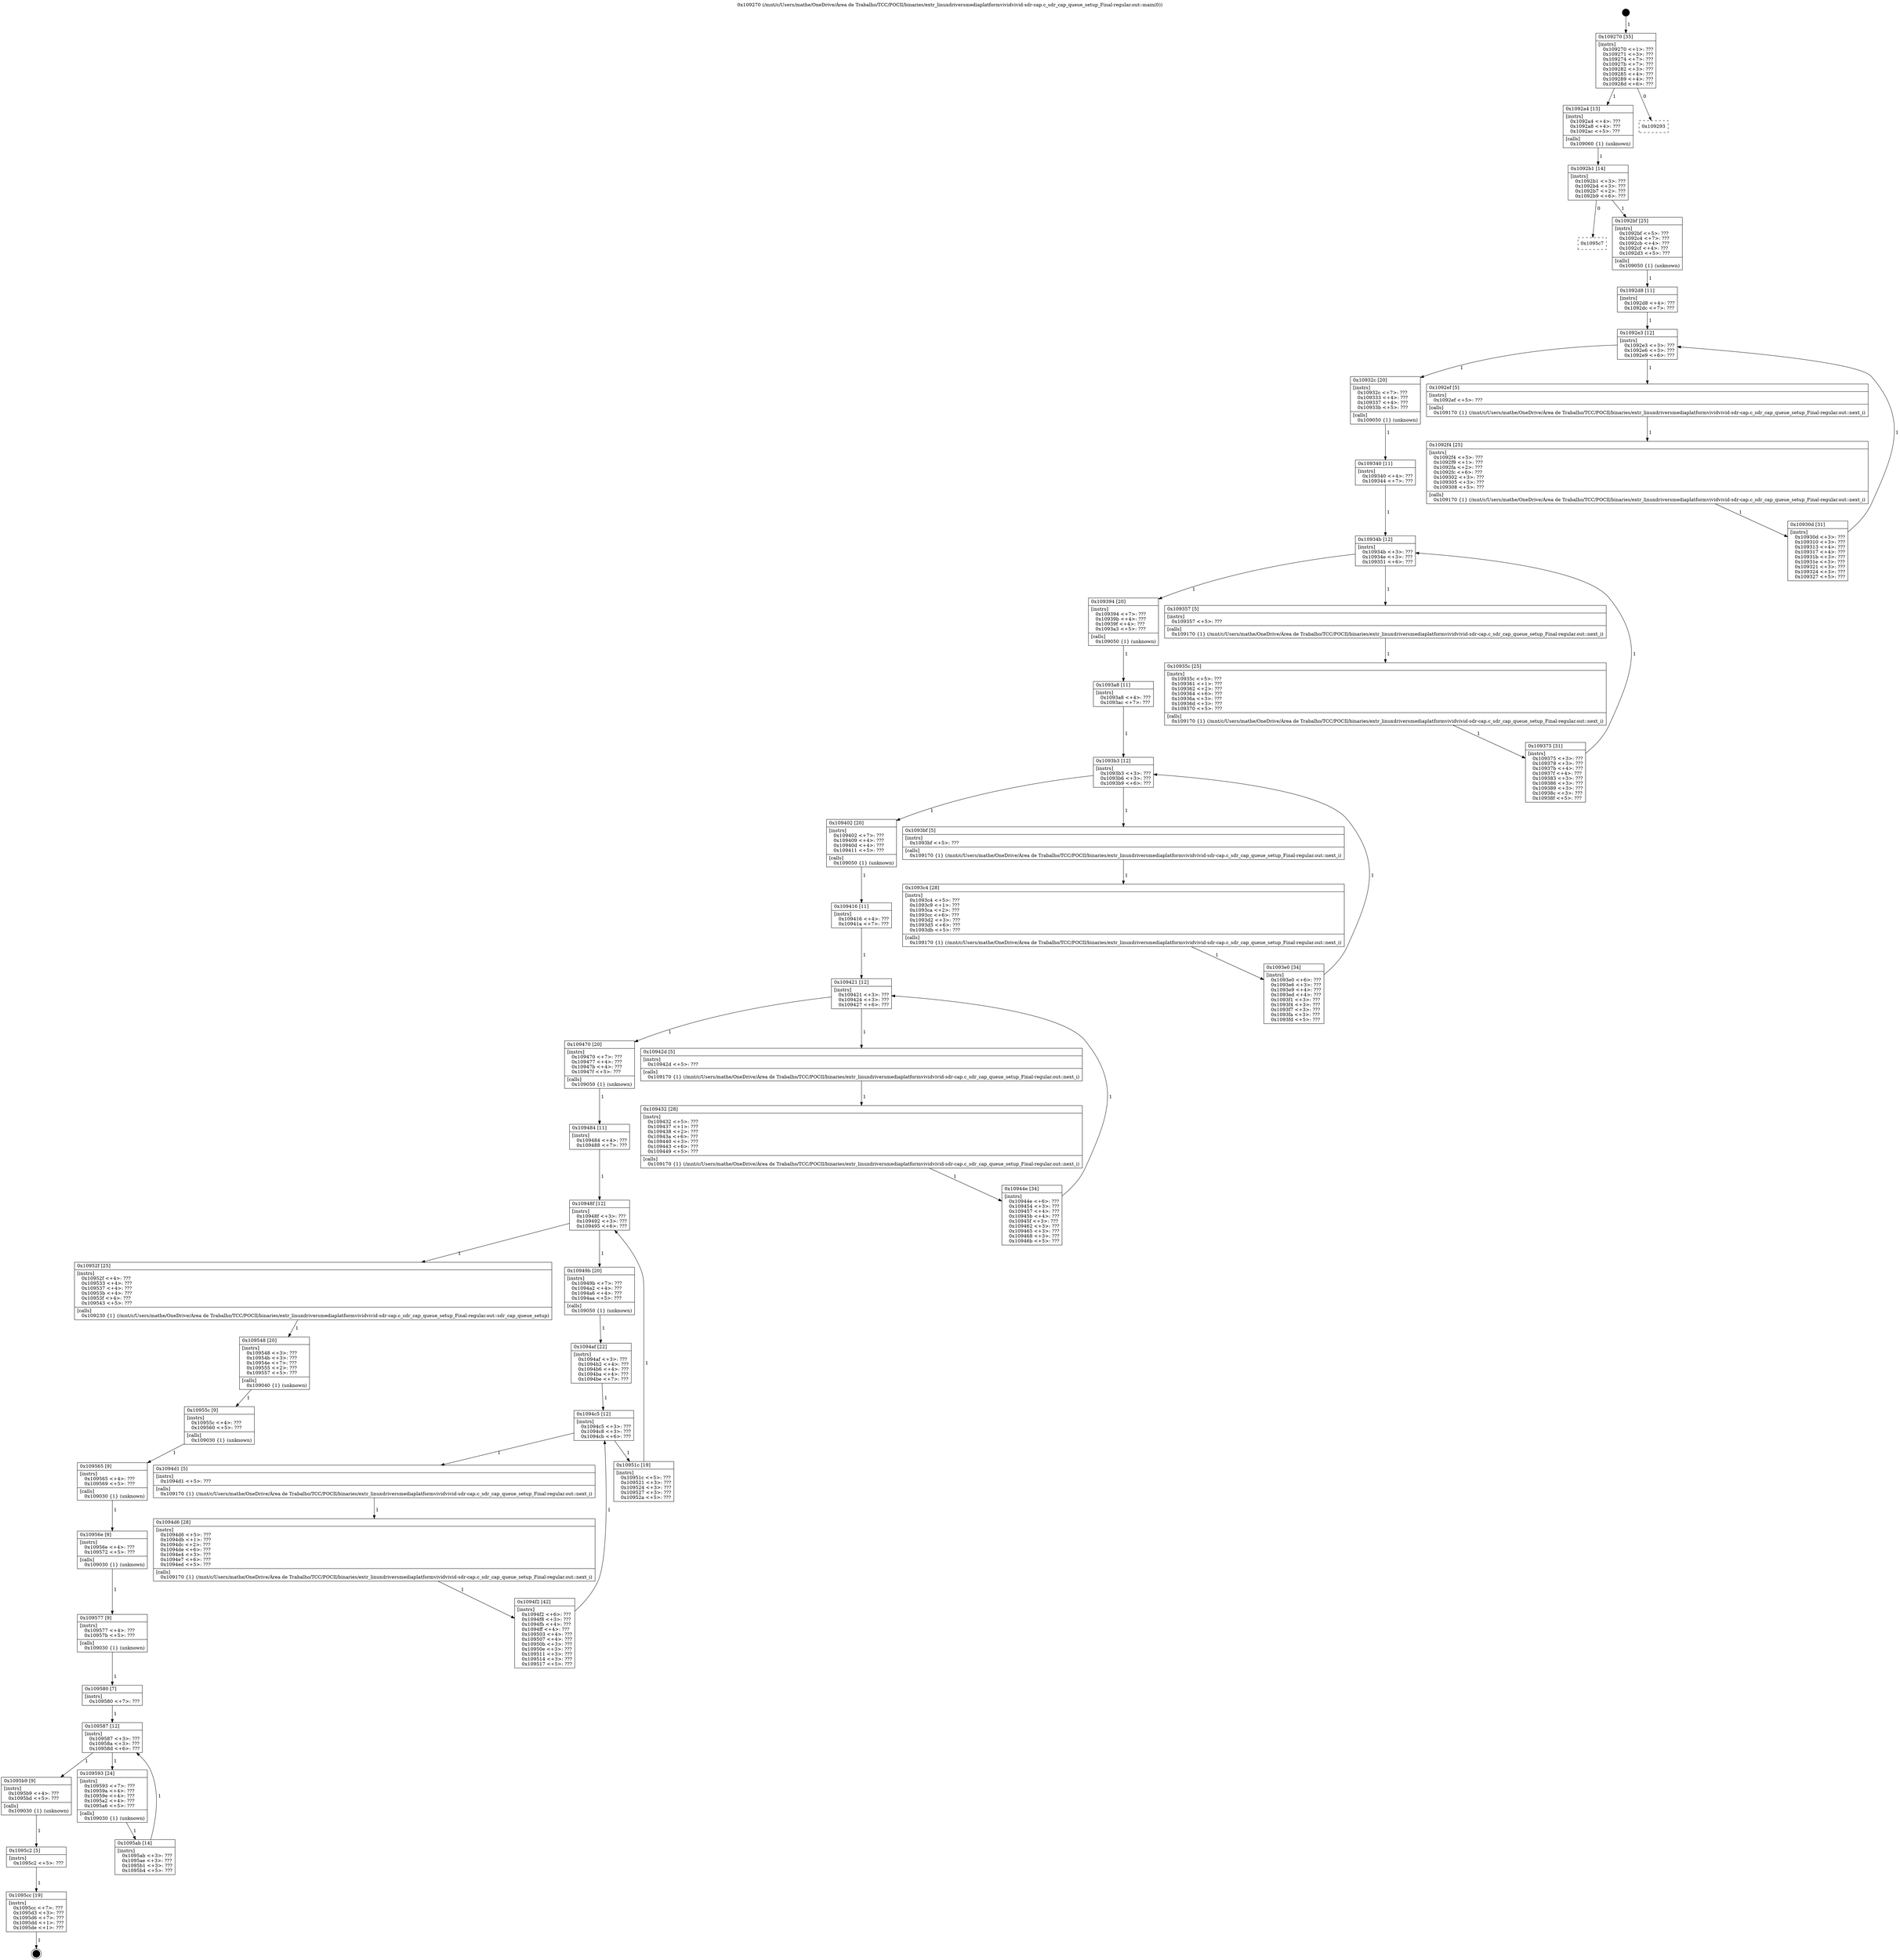 digraph "0x109270" {
  label = "0x109270 (/mnt/c/Users/mathe/OneDrive/Área de Trabalho/TCC/POCII/binaries/extr_linuxdriversmediaplatformvividvivid-sdr-cap.c_sdr_cap_queue_setup_Final-regular.out::main(0))"
  labelloc = "t"
  node[shape=record]

  Entry [label="",width=0.3,height=0.3,shape=circle,fillcolor=black,style=filled]
  "0x109270" [label="{
     0x109270 [35]\l
     | [instrs]\l
     &nbsp;&nbsp;0x109270 \<+1\>: ???\l
     &nbsp;&nbsp;0x109271 \<+3\>: ???\l
     &nbsp;&nbsp;0x109274 \<+7\>: ???\l
     &nbsp;&nbsp;0x10927b \<+7\>: ???\l
     &nbsp;&nbsp;0x109282 \<+3\>: ???\l
     &nbsp;&nbsp;0x109285 \<+4\>: ???\l
     &nbsp;&nbsp;0x109289 \<+4\>: ???\l
     &nbsp;&nbsp;0x10928d \<+6\>: ???\l
  }"]
  "0x1092a4" [label="{
     0x1092a4 [13]\l
     | [instrs]\l
     &nbsp;&nbsp;0x1092a4 \<+4\>: ???\l
     &nbsp;&nbsp;0x1092a8 \<+4\>: ???\l
     &nbsp;&nbsp;0x1092ac \<+5\>: ???\l
     | [calls]\l
     &nbsp;&nbsp;0x109060 \{1\} (unknown)\l
  }"]
  "0x109293" [label="{
     0x109293\l
  }", style=dashed]
  "0x1092b1" [label="{
     0x1092b1 [14]\l
     | [instrs]\l
     &nbsp;&nbsp;0x1092b1 \<+3\>: ???\l
     &nbsp;&nbsp;0x1092b4 \<+3\>: ???\l
     &nbsp;&nbsp;0x1092b7 \<+2\>: ???\l
     &nbsp;&nbsp;0x1092b9 \<+6\>: ???\l
  }"]
  "0x1095c7" [label="{
     0x1095c7\l
  }", style=dashed]
  "0x1092bf" [label="{
     0x1092bf [25]\l
     | [instrs]\l
     &nbsp;&nbsp;0x1092bf \<+5\>: ???\l
     &nbsp;&nbsp;0x1092c4 \<+7\>: ???\l
     &nbsp;&nbsp;0x1092cb \<+4\>: ???\l
     &nbsp;&nbsp;0x1092cf \<+4\>: ???\l
     &nbsp;&nbsp;0x1092d3 \<+5\>: ???\l
     | [calls]\l
     &nbsp;&nbsp;0x109050 \{1\} (unknown)\l
  }"]
  Exit [label="",width=0.3,height=0.3,shape=circle,fillcolor=black,style=filled,peripheries=2]
  "0x1092e3" [label="{
     0x1092e3 [12]\l
     | [instrs]\l
     &nbsp;&nbsp;0x1092e3 \<+3\>: ???\l
     &nbsp;&nbsp;0x1092e6 \<+3\>: ???\l
     &nbsp;&nbsp;0x1092e9 \<+6\>: ???\l
  }"]
  "0x10932c" [label="{
     0x10932c [20]\l
     | [instrs]\l
     &nbsp;&nbsp;0x10932c \<+7\>: ???\l
     &nbsp;&nbsp;0x109333 \<+4\>: ???\l
     &nbsp;&nbsp;0x109337 \<+4\>: ???\l
     &nbsp;&nbsp;0x10933b \<+5\>: ???\l
     | [calls]\l
     &nbsp;&nbsp;0x109050 \{1\} (unknown)\l
  }"]
  "0x1092ef" [label="{
     0x1092ef [5]\l
     | [instrs]\l
     &nbsp;&nbsp;0x1092ef \<+5\>: ???\l
     | [calls]\l
     &nbsp;&nbsp;0x109170 \{1\} (/mnt/c/Users/mathe/OneDrive/Área de Trabalho/TCC/POCII/binaries/extr_linuxdriversmediaplatformvividvivid-sdr-cap.c_sdr_cap_queue_setup_Final-regular.out::next_i)\l
  }"]
  "0x1092f4" [label="{
     0x1092f4 [25]\l
     | [instrs]\l
     &nbsp;&nbsp;0x1092f4 \<+5\>: ???\l
     &nbsp;&nbsp;0x1092f9 \<+1\>: ???\l
     &nbsp;&nbsp;0x1092fa \<+2\>: ???\l
     &nbsp;&nbsp;0x1092fc \<+6\>: ???\l
     &nbsp;&nbsp;0x109302 \<+3\>: ???\l
     &nbsp;&nbsp;0x109305 \<+3\>: ???\l
     &nbsp;&nbsp;0x109308 \<+5\>: ???\l
     | [calls]\l
     &nbsp;&nbsp;0x109170 \{1\} (/mnt/c/Users/mathe/OneDrive/Área de Trabalho/TCC/POCII/binaries/extr_linuxdriversmediaplatformvividvivid-sdr-cap.c_sdr_cap_queue_setup_Final-regular.out::next_i)\l
  }"]
  "0x10930d" [label="{
     0x10930d [31]\l
     | [instrs]\l
     &nbsp;&nbsp;0x10930d \<+3\>: ???\l
     &nbsp;&nbsp;0x109310 \<+3\>: ???\l
     &nbsp;&nbsp;0x109313 \<+4\>: ???\l
     &nbsp;&nbsp;0x109317 \<+4\>: ???\l
     &nbsp;&nbsp;0x10931b \<+3\>: ???\l
     &nbsp;&nbsp;0x10931e \<+3\>: ???\l
     &nbsp;&nbsp;0x109321 \<+3\>: ???\l
     &nbsp;&nbsp;0x109324 \<+3\>: ???\l
     &nbsp;&nbsp;0x109327 \<+5\>: ???\l
  }"]
  "0x1092d8" [label="{
     0x1092d8 [11]\l
     | [instrs]\l
     &nbsp;&nbsp;0x1092d8 \<+4\>: ???\l
     &nbsp;&nbsp;0x1092dc \<+7\>: ???\l
  }"]
  "0x10934b" [label="{
     0x10934b [12]\l
     | [instrs]\l
     &nbsp;&nbsp;0x10934b \<+3\>: ???\l
     &nbsp;&nbsp;0x10934e \<+3\>: ???\l
     &nbsp;&nbsp;0x109351 \<+6\>: ???\l
  }"]
  "0x109394" [label="{
     0x109394 [20]\l
     | [instrs]\l
     &nbsp;&nbsp;0x109394 \<+7\>: ???\l
     &nbsp;&nbsp;0x10939b \<+4\>: ???\l
     &nbsp;&nbsp;0x10939f \<+4\>: ???\l
     &nbsp;&nbsp;0x1093a3 \<+5\>: ???\l
     | [calls]\l
     &nbsp;&nbsp;0x109050 \{1\} (unknown)\l
  }"]
  "0x109357" [label="{
     0x109357 [5]\l
     | [instrs]\l
     &nbsp;&nbsp;0x109357 \<+5\>: ???\l
     | [calls]\l
     &nbsp;&nbsp;0x109170 \{1\} (/mnt/c/Users/mathe/OneDrive/Área de Trabalho/TCC/POCII/binaries/extr_linuxdriversmediaplatformvividvivid-sdr-cap.c_sdr_cap_queue_setup_Final-regular.out::next_i)\l
  }"]
  "0x10935c" [label="{
     0x10935c [25]\l
     | [instrs]\l
     &nbsp;&nbsp;0x10935c \<+5\>: ???\l
     &nbsp;&nbsp;0x109361 \<+1\>: ???\l
     &nbsp;&nbsp;0x109362 \<+2\>: ???\l
     &nbsp;&nbsp;0x109364 \<+6\>: ???\l
     &nbsp;&nbsp;0x10936a \<+3\>: ???\l
     &nbsp;&nbsp;0x10936d \<+3\>: ???\l
     &nbsp;&nbsp;0x109370 \<+5\>: ???\l
     | [calls]\l
     &nbsp;&nbsp;0x109170 \{1\} (/mnt/c/Users/mathe/OneDrive/Área de Trabalho/TCC/POCII/binaries/extr_linuxdriversmediaplatformvividvivid-sdr-cap.c_sdr_cap_queue_setup_Final-regular.out::next_i)\l
  }"]
  "0x109375" [label="{
     0x109375 [31]\l
     | [instrs]\l
     &nbsp;&nbsp;0x109375 \<+3\>: ???\l
     &nbsp;&nbsp;0x109378 \<+3\>: ???\l
     &nbsp;&nbsp;0x10937b \<+4\>: ???\l
     &nbsp;&nbsp;0x10937f \<+4\>: ???\l
     &nbsp;&nbsp;0x109383 \<+3\>: ???\l
     &nbsp;&nbsp;0x109386 \<+3\>: ???\l
     &nbsp;&nbsp;0x109389 \<+3\>: ???\l
     &nbsp;&nbsp;0x10938c \<+3\>: ???\l
     &nbsp;&nbsp;0x10938f \<+5\>: ???\l
  }"]
  "0x109340" [label="{
     0x109340 [11]\l
     | [instrs]\l
     &nbsp;&nbsp;0x109340 \<+4\>: ???\l
     &nbsp;&nbsp;0x109344 \<+7\>: ???\l
  }"]
  "0x1093b3" [label="{
     0x1093b3 [12]\l
     | [instrs]\l
     &nbsp;&nbsp;0x1093b3 \<+3\>: ???\l
     &nbsp;&nbsp;0x1093b6 \<+3\>: ???\l
     &nbsp;&nbsp;0x1093b9 \<+6\>: ???\l
  }"]
  "0x109402" [label="{
     0x109402 [20]\l
     | [instrs]\l
     &nbsp;&nbsp;0x109402 \<+7\>: ???\l
     &nbsp;&nbsp;0x109409 \<+4\>: ???\l
     &nbsp;&nbsp;0x10940d \<+4\>: ???\l
     &nbsp;&nbsp;0x109411 \<+5\>: ???\l
     | [calls]\l
     &nbsp;&nbsp;0x109050 \{1\} (unknown)\l
  }"]
  "0x1093bf" [label="{
     0x1093bf [5]\l
     | [instrs]\l
     &nbsp;&nbsp;0x1093bf \<+5\>: ???\l
     | [calls]\l
     &nbsp;&nbsp;0x109170 \{1\} (/mnt/c/Users/mathe/OneDrive/Área de Trabalho/TCC/POCII/binaries/extr_linuxdriversmediaplatformvividvivid-sdr-cap.c_sdr_cap_queue_setup_Final-regular.out::next_i)\l
  }"]
  "0x1093c4" [label="{
     0x1093c4 [28]\l
     | [instrs]\l
     &nbsp;&nbsp;0x1093c4 \<+5\>: ???\l
     &nbsp;&nbsp;0x1093c9 \<+1\>: ???\l
     &nbsp;&nbsp;0x1093ca \<+2\>: ???\l
     &nbsp;&nbsp;0x1093cc \<+6\>: ???\l
     &nbsp;&nbsp;0x1093d2 \<+3\>: ???\l
     &nbsp;&nbsp;0x1093d5 \<+6\>: ???\l
     &nbsp;&nbsp;0x1093db \<+5\>: ???\l
     | [calls]\l
     &nbsp;&nbsp;0x109170 \{1\} (/mnt/c/Users/mathe/OneDrive/Área de Trabalho/TCC/POCII/binaries/extr_linuxdriversmediaplatformvividvivid-sdr-cap.c_sdr_cap_queue_setup_Final-regular.out::next_i)\l
  }"]
  "0x1093e0" [label="{
     0x1093e0 [34]\l
     | [instrs]\l
     &nbsp;&nbsp;0x1093e0 \<+6\>: ???\l
     &nbsp;&nbsp;0x1093e6 \<+3\>: ???\l
     &nbsp;&nbsp;0x1093e9 \<+4\>: ???\l
     &nbsp;&nbsp;0x1093ed \<+4\>: ???\l
     &nbsp;&nbsp;0x1093f1 \<+3\>: ???\l
     &nbsp;&nbsp;0x1093f4 \<+3\>: ???\l
     &nbsp;&nbsp;0x1093f7 \<+3\>: ???\l
     &nbsp;&nbsp;0x1093fa \<+3\>: ???\l
     &nbsp;&nbsp;0x1093fd \<+5\>: ???\l
  }"]
  "0x1093a8" [label="{
     0x1093a8 [11]\l
     | [instrs]\l
     &nbsp;&nbsp;0x1093a8 \<+4\>: ???\l
     &nbsp;&nbsp;0x1093ac \<+7\>: ???\l
  }"]
  "0x109421" [label="{
     0x109421 [12]\l
     | [instrs]\l
     &nbsp;&nbsp;0x109421 \<+3\>: ???\l
     &nbsp;&nbsp;0x109424 \<+3\>: ???\l
     &nbsp;&nbsp;0x109427 \<+6\>: ???\l
  }"]
  "0x109470" [label="{
     0x109470 [20]\l
     | [instrs]\l
     &nbsp;&nbsp;0x109470 \<+7\>: ???\l
     &nbsp;&nbsp;0x109477 \<+4\>: ???\l
     &nbsp;&nbsp;0x10947b \<+4\>: ???\l
     &nbsp;&nbsp;0x10947f \<+5\>: ???\l
     | [calls]\l
     &nbsp;&nbsp;0x109050 \{1\} (unknown)\l
  }"]
  "0x10942d" [label="{
     0x10942d [5]\l
     | [instrs]\l
     &nbsp;&nbsp;0x10942d \<+5\>: ???\l
     | [calls]\l
     &nbsp;&nbsp;0x109170 \{1\} (/mnt/c/Users/mathe/OneDrive/Área de Trabalho/TCC/POCII/binaries/extr_linuxdriversmediaplatformvividvivid-sdr-cap.c_sdr_cap_queue_setup_Final-regular.out::next_i)\l
  }"]
  "0x109432" [label="{
     0x109432 [28]\l
     | [instrs]\l
     &nbsp;&nbsp;0x109432 \<+5\>: ???\l
     &nbsp;&nbsp;0x109437 \<+1\>: ???\l
     &nbsp;&nbsp;0x109438 \<+2\>: ???\l
     &nbsp;&nbsp;0x10943a \<+6\>: ???\l
     &nbsp;&nbsp;0x109440 \<+3\>: ???\l
     &nbsp;&nbsp;0x109443 \<+6\>: ???\l
     &nbsp;&nbsp;0x109449 \<+5\>: ???\l
     | [calls]\l
     &nbsp;&nbsp;0x109170 \{1\} (/mnt/c/Users/mathe/OneDrive/Área de Trabalho/TCC/POCII/binaries/extr_linuxdriversmediaplatformvividvivid-sdr-cap.c_sdr_cap_queue_setup_Final-regular.out::next_i)\l
  }"]
  "0x10944e" [label="{
     0x10944e [34]\l
     | [instrs]\l
     &nbsp;&nbsp;0x10944e \<+6\>: ???\l
     &nbsp;&nbsp;0x109454 \<+3\>: ???\l
     &nbsp;&nbsp;0x109457 \<+4\>: ???\l
     &nbsp;&nbsp;0x10945b \<+4\>: ???\l
     &nbsp;&nbsp;0x10945f \<+3\>: ???\l
     &nbsp;&nbsp;0x109462 \<+3\>: ???\l
     &nbsp;&nbsp;0x109465 \<+3\>: ???\l
     &nbsp;&nbsp;0x109468 \<+3\>: ???\l
     &nbsp;&nbsp;0x10946b \<+5\>: ???\l
  }"]
  "0x109416" [label="{
     0x109416 [11]\l
     | [instrs]\l
     &nbsp;&nbsp;0x109416 \<+4\>: ???\l
     &nbsp;&nbsp;0x10941a \<+7\>: ???\l
  }"]
  "0x10948f" [label="{
     0x10948f [12]\l
     | [instrs]\l
     &nbsp;&nbsp;0x10948f \<+3\>: ???\l
     &nbsp;&nbsp;0x109492 \<+3\>: ???\l
     &nbsp;&nbsp;0x109495 \<+6\>: ???\l
  }"]
  "0x10952f" [label="{
     0x10952f [25]\l
     | [instrs]\l
     &nbsp;&nbsp;0x10952f \<+4\>: ???\l
     &nbsp;&nbsp;0x109533 \<+4\>: ???\l
     &nbsp;&nbsp;0x109537 \<+4\>: ???\l
     &nbsp;&nbsp;0x10953b \<+4\>: ???\l
     &nbsp;&nbsp;0x10953f \<+4\>: ???\l
     &nbsp;&nbsp;0x109543 \<+5\>: ???\l
     | [calls]\l
     &nbsp;&nbsp;0x109230 \{1\} (/mnt/c/Users/mathe/OneDrive/Área de Trabalho/TCC/POCII/binaries/extr_linuxdriversmediaplatformvividvivid-sdr-cap.c_sdr_cap_queue_setup_Final-regular.out::sdr_cap_queue_setup)\l
  }"]
  "0x10949b" [label="{
     0x10949b [20]\l
     | [instrs]\l
     &nbsp;&nbsp;0x10949b \<+7\>: ???\l
     &nbsp;&nbsp;0x1094a2 \<+4\>: ???\l
     &nbsp;&nbsp;0x1094a6 \<+4\>: ???\l
     &nbsp;&nbsp;0x1094aa \<+5\>: ???\l
     | [calls]\l
     &nbsp;&nbsp;0x109050 \{1\} (unknown)\l
  }"]
  "0x1094c5" [label="{
     0x1094c5 [12]\l
     | [instrs]\l
     &nbsp;&nbsp;0x1094c5 \<+3\>: ???\l
     &nbsp;&nbsp;0x1094c8 \<+3\>: ???\l
     &nbsp;&nbsp;0x1094cb \<+6\>: ???\l
  }"]
  "0x10951c" [label="{
     0x10951c [19]\l
     | [instrs]\l
     &nbsp;&nbsp;0x10951c \<+5\>: ???\l
     &nbsp;&nbsp;0x109521 \<+3\>: ???\l
     &nbsp;&nbsp;0x109524 \<+3\>: ???\l
     &nbsp;&nbsp;0x109527 \<+3\>: ???\l
     &nbsp;&nbsp;0x10952a \<+5\>: ???\l
  }"]
  "0x1094d1" [label="{
     0x1094d1 [5]\l
     | [instrs]\l
     &nbsp;&nbsp;0x1094d1 \<+5\>: ???\l
     | [calls]\l
     &nbsp;&nbsp;0x109170 \{1\} (/mnt/c/Users/mathe/OneDrive/Área de Trabalho/TCC/POCII/binaries/extr_linuxdriversmediaplatformvividvivid-sdr-cap.c_sdr_cap_queue_setup_Final-regular.out::next_i)\l
  }"]
  "0x1094d6" [label="{
     0x1094d6 [28]\l
     | [instrs]\l
     &nbsp;&nbsp;0x1094d6 \<+5\>: ???\l
     &nbsp;&nbsp;0x1094db \<+1\>: ???\l
     &nbsp;&nbsp;0x1094dc \<+2\>: ???\l
     &nbsp;&nbsp;0x1094de \<+6\>: ???\l
     &nbsp;&nbsp;0x1094e4 \<+3\>: ???\l
     &nbsp;&nbsp;0x1094e7 \<+6\>: ???\l
     &nbsp;&nbsp;0x1094ed \<+5\>: ???\l
     | [calls]\l
     &nbsp;&nbsp;0x109170 \{1\} (/mnt/c/Users/mathe/OneDrive/Área de Trabalho/TCC/POCII/binaries/extr_linuxdriversmediaplatformvividvivid-sdr-cap.c_sdr_cap_queue_setup_Final-regular.out::next_i)\l
  }"]
  "0x1094f2" [label="{
     0x1094f2 [42]\l
     | [instrs]\l
     &nbsp;&nbsp;0x1094f2 \<+6\>: ???\l
     &nbsp;&nbsp;0x1094f8 \<+3\>: ???\l
     &nbsp;&nbsp;0x1094fb \<+4\>: ???\l
     &nbsp;&nbsp;0x1094ff \<+4\>: ???\l
     &nbsp;&nbsp;0x109503 \<+4\>: ???\l
     &nbsp;&nbsp;0x109507 \<+4\>: ???\l
     &nbsp;&nbsp;0x10950b \<+3\>: ???\l
     &nbsp;&nbsp;0x10950e \<+3\>: ???\l
     &nbsp;&nbsp;0x109511 \<+3\>: ???\l
     &nbsp;&nbsp;0x109514 \<+3\>: ???\l
     &nbsp;&nbsp;0x109517 \<+5\>: ???\l
  }"]
  "0x1094af" [label="{
     0x1094af [22]\l
     | [instrs]\l
     &nbsp;&nbsp;0x1094af \<+3\>: ???\l
     &nbsp;&nbsp;0x1094b2 \<+4\>: ???\l
     &nbsp;&nbsp;0x1094b6 \<+4\>: ???\l
     &nbsp;&nbsp;0x1094ba \<+4\>: ???\l
     &nbsp;&nbsp;0x1094be \<+7\>: ???\l
  }"]
  "0x1095cc" [label="{
     0x1095cc [19]\l
     | [instrs]\l
     &nbsp;&nbsp;0x1095cc \<+7\>: ???\l
     &nbsp;&nbsp;0x1095d3 \<+3\>: ???\l
     &nbsp;&nbsp;0x1095d6 \<+7\>: ???\l
     &nbsp;&nbsp;0x1095dd \<+1\>: ???\l
     &nbsp;&nbsp;0x1095de \<+1\>: ???\l
  }"]
  "0x109484" [label="{
     0x109484 [11]\l
     | [instrs]\l
     &nbsp;&nbsp;0x109484 \<+4\>: ???\l
     &nbsp;&nbsp;0x109488 \<+7\>: ???\l
  }"]
  "0x109548" [label="{
     0x109548 [20]\l
     | [instrs]\l
     &nbsp;&nbsp;0x109548 \<+3\>: ???\l
     &nbsp;&nbsp;0x10954b \<+3\>: ???\l
     &nbsp;&nbsp;0x10954e \<+7\>: ???\l
     &nbsp;&nbsp;0x109555 \<+2\>: ???\l
     &nbsp;&nbsp;0x109557 \<+5\>: ???\l
     | [calls]\l
     &nbsp;&nbsp;0x109040 \{1\} (unknown)\l
  }"]
  "0x10955c" [label="{
     0x10955c [9]\l
     | [instrs]\l
     &nbsp;&nbsp;0x10955c \<+4\>: ???\l
     &nbsp;&nbsp;0x109560 \<+5\>: ???\l
     | [calls]\l
     &nbsp;&nbsp;0x109030 \{1\} (unknown)\l
  }"]
  "0x109565" [label="{
     0x109565 [9]\l
     | [instrs]\l
     &nbsp;&nbsp;0x109565 \<+4\>: ???\l
     &nbsp;&nbsp;0x109569 \<+5\>: ???\l
     | [calls]\l
     &nbsp;&nbsp;0x109030 \{1\} (unknown)\l
  }"]
  "0x10956e" [label="{
     0x10956e [9]\l
     | [instrs]\l
     &nbsp;&nbsp;0x10956e \<+4\>: ???\l
     &nbsp;&nbsp;0x109572 \<+5\>: ???\l
     | [calls]\l
     &nbsp;&nbsp;0x109030 \{1\} (unknown)\l
  }"]
  "0x109577" [label="{
     0x109577 [9]\l
     | [instrs]\l
     &nbsp;&nbsp;0x109577 \<+4\>: ???\l
     &nbsp;&nbsp;0x10957b \<+5\>: ???\l
     | [calls]\l
     &nbsp;&nbsp;0x109030 \{1\} (unknown)\l
  }"]
  "0x109587" [label="{
     0x109587 [12]\l
     | [instrs]\l
     &nbsp;&nbsp;0x109587 \<+3\>: ???\l
     &nbsp;&nbsp;0x10958a \<+3\>: ???\l
     &nbsp;&nbsp;0x10958d \<+6\>: ???\l
  }"]
  "0x1095b9" [label="{
     0x1095b9 [9]\l
     | [instrs]\l
     &nbsp;&nbsp;0x1095b9 \<+4\>: ???\l
     &nbsp;&nbsp;0x1095bd \<+5\>: ???\l
     | [calls]\l
     &nbsp;&nbsp;0x109030 \{1\} (unknown)\l
  }"]
  "0x109593" [label="{
     0x109593 [24]\l
     | [instrs]\l
     &nbsp;&nbsp;0x109593 \<+7\>: ???\l
     &nbsp;&nbsp;0x10959a \<+4\>: ???\l
     &nbsp;&nbsp;0x10959e \<+4\>: ???\l
     &nbsp;&nbsp;0x1095a2 \<+4\>: ???\l
     &nbsp;&nbsp;0x1095a6 \<+5\>: ???\l
     | [calls]\l
     &nbsp;&nbsp;0x109030 \{1\} (unknown)\l
  }"]
  "0x1095ab" [label="{
     0x1095ab [14]\l
     | [instrs]\l
     &nbsp;&nbsp;0x1095ab \<+3\>: ???\l
     &nbsp;&nbsp;0x1095ae \<+3\>: ???\l
     &nbsp;&nbsp;0x1095b1 \<+3\>: ???\l
     &nbsp;&nbsp;0x1095b4 \<+5\>: ???\l
  }"]
  "0x109580" [label="{
     0x109580 [7]\l
     | [instrs]\l
     &nbsp;&nbsp;0x109580 \<+7\>: ???\l
  }"]
  "0x1095c2" [label="{
     0x1095c2 [5]\l
     | [instrs]\l
     &nbsp;&nbsp;0x1095c2 \<+5\>: ???\l
  }"]
  Entry -> "0x109270" [label=" 1"]
  "0x109270" -> "0x1092a4" [label=" 1"]
  "0x109270" -> "0x109293" [label=" 0"]
  "0x1092a4" -> "0x1092b1" [label=" 1"]
  "0x1092b1" -> "0x1095c7" [label=" 0"]
  "0x1092b1" -> "0x1092bf" [label=" 1"]
  "0x1095cc" -> Exit [label=" 1"]
  "0x1092bf" -> "0x1092d8" [label=" 1"]
  "0x1092e3" -> "0x10932c" [label=" 1"]
  "0x1092e3" -> "0x1092ef" [label=" 1"]
  "0x1092ef" -> "0x1092f4" [label=" 1"]
  "0x1092f4" -> "0x10930d" [label=" 1"]
  "0x1092d8" -> "0x1092e3" [label=" 1"]
  "0x10930d" -> "0x1092e3" [label=" 1"]
  "0x10932c" -> "0x109340" [label=" 1"]
  "0x10934b" -> "0x109394" [label=" 1"]
  "0x10934b" -> "0x109357" [label=" 1"]
  "0x109357" -> "0x10935c" [label=" 1"]
  "0x10935c" -> "0x109375" [label=" 1"]
  "0x109340" -> "0x10934b" [label=" 1"]
  "0x109375" -> "0x10934b" [label=" 1"]
  "0x109394" -> "0x1093a8" [label=" 1"]
  "0x1093b3" -> "0x109402" [label=" 1"]
  "0x1093b3" -> "0x1093bf" [label=" 1"]
  "0x1093bf" -> "0x1093c4" [label=" 1"]
  "0x1093c4" -> "0x1093e0" [label=" 1"]
  "0x1093a8" -> "0x1093b3" [label=" 1"]
  "0x1093e0" -> "0x1093b3" [label=" 1"]
  "0x109402" -> "0x109416" [label=" 1"]
  "0x109421" -> "0x109470" [label=" 1"]
  "0x109421" -> "0x10942d" [label=" 1"]
  "0x10942d" -> "0x109432" [label=" 1"]
  "0x109432" -> "0x10944e" [label=" 1"]
  "0x109416" -> "0x109421" [label=" 1"]
  "0x10944e" -> "0x109421" [label=" 1"]
  "0x109470" -> "0x109484" [label=" 1"]
  "0x10948f" -> "0x10952f" [label=" 1"]
  "0x10948f" -> "0x10949b" [label=" 1"]
  "0x10949b" -> "0x1094af" [label=" 1"]
  "0x1094c5" -> "0x10951c" [label=" 1"]
  "0x1094c5" -> "0x1094d1" [label=" 1"]
  "0x1094d1" -> "0x1094d6" [label=" 1"]
  "0x1094d6" -> "0x1094f2" [label=" 1"]
  "0x1094af" -> "0x1094c5" [label=" 1"]
  "0x1094f2" -> "0x1094c5" [label=" 1"]
  "0x1095c2" -> "0x1095cc" [label=" 1"]
  "0x109484" -> "0x10948f" [label=" 1"]
  "0x10951c" -> "0x10948f" [label=" 1"]
  "0x10952f" -> "0x109548" [label=" 1"]
  "0x109548" -> "0x10955c" [label=" 1"]
  "0x10955c" -> "0x109565" [label=" 1"]
  "0x109565" -> "0x10956e" [label=" 1"]
  "0x10956e" -> "0x109577" [label=" 1"]
  "0x109577" -> "0x109580" [label=" 1"]
  "0x109587" -> "0x1095b9" [label=" 1"]
  "0x109587" -> "0x109593" [label=" 1"]
  "0x109593" -> "0x1095ab" [label=" 1"]
  "0x109580" -> "0x109587" [label=" 1"]
  "0x1095ab" -> "0x109587" [label=" 1"]
  "0x1095b9" -> "0x1095c2" [label=" 1"]
}
